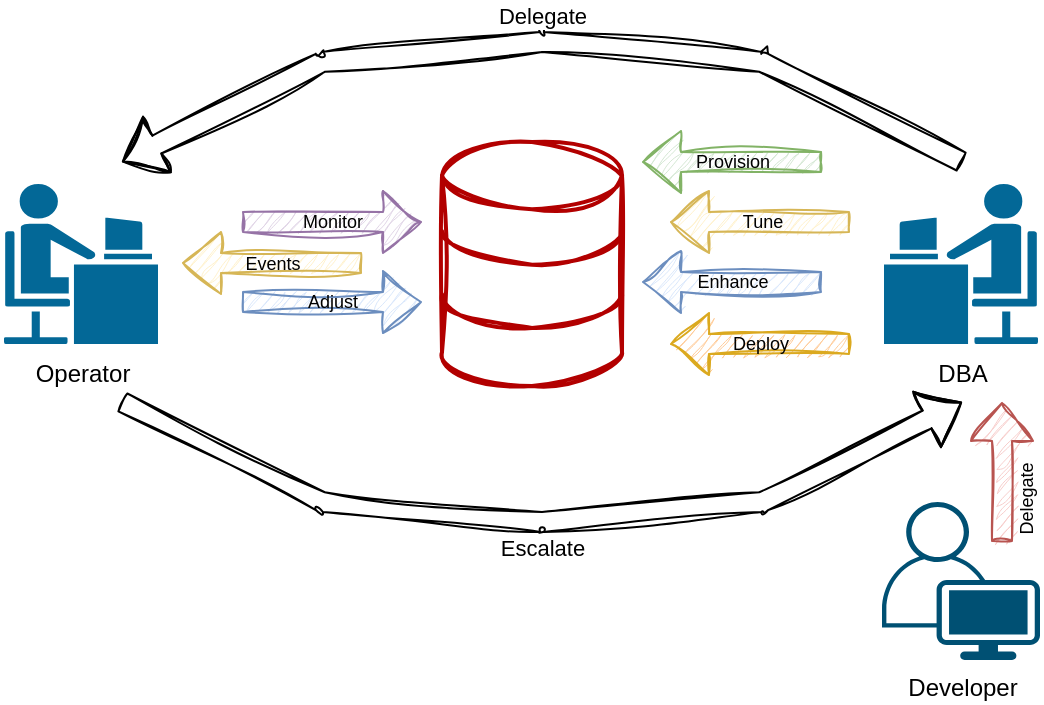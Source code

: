 <mxfile version="21.2.8" type="device">
  <diagram name="Page-1" id="fiCS-p-slK5DmfuAgeSe">
    <mxGraphModel dx="1294" dy="854" grid="1" gridSize="10" guides="1" tooltips="1" connect="1" arrows="1" fold="1" page="1" pageScale="1" pageWidth="827" pageHeight="1169" math="0" shadow="0">
      <root>
        <mxCell id="0" />
        <mxCell id="1" parent="0" />
        <mxCell id="hNvucrOzR6A-yNgl_uH8-7" value="Operator" style="shape=mxgraph.cisco.people.androgenous_person;html=1;pointerEvents=1;dashed=0;fillColor=#036897;strokeColor=#ffffff;strokeWidth=2;verticalLabelPosition=bottom;verticalAlign=top;align=center;outlineConnect=0;" vertex="1" parent="1">
          <mxGeometry x="154" y="120" width="79" height="82" as="geometry" />
        </mxCell>
        <mxCell id="hNvucrOzR6A-yNgl_uH8-8" value="DBA" style="shape=mxgraph.cisco.people.androgenous_person;html=1;pointerEvents=1;dashed=0;fillColor=#036897;strokeColor=#ffffff;strokeWidth=2;verticalLabelPosition=bottom;verticalAlign=top;align=center;outlineConnect=0;flipH=1;" vertex="1" parent="1">
          <mxGeometry x="594" y="120" width="79" height="82" as="geometry" />
        </mxCell>
        <mxCell id="hNvucrOzR6A-yNgl_uH8-9" value="Developer" style="points=[[0.35,0,0],[0.98,0.51,0],[1,0.71,0],[0.67,1,0],[0,0.795,0],[0,0.65,0]];verticalLabelPosition=bottom;sketch=0;html=1;verticalAlign=top;aspect=fixed;align=center;pointerEvents=1;shape=mxgraph.cisco19.user;fillColor=#005073;strokeColor=none;" vertex="1" parent="1">
          <mxGeometry x="594" y="280" width="79" height="79" as="geometry" />
        </mxCell>
        <mxCell id="hNvucrOzR6A-yNgl_uH8-10" value="" style="html=1;verticalLabelPosition=bottom;align=center;labelBackgroundColor=#ffffff;verticalAlign=top;strokeWidth=2;strokeColor=#B20000;shadow=0;dashed=0;shape=mxgraph.ios7.icons.data;fillColor=none;fontColor=#ffffff;sketch=1;curveFitting=1;jiggle=2;" vertex="1" parent="1">
          <mxGeometry x="374" y="100" width="90" height="122" as="geometry" />
        </mxCell>
        <mxCell id="hNvucrOzR6A-yNgl_uH8-11" value="&lt;font style=&quot;font-size: 9px;&quot;&gt;Monitor&lt;/font&gt;" style="shape=flexArrow;endArrow=classic;html=1;rounded=0;sketch=1;curveFitting=1;jiggle=2;fontSize=9;labelBackgroundColor=none;fillColor=#e1d5e7;strokeColor=#9673a6;" edge="1" parent="1">
          <mxGeometry width="50" height="50" relative="1" as="geometry">
            <mxPoint x="274" y="140" as="sourcePoint" />
            <mxPoint x="364" y="140" as="targetPoint" />
            <Array as="points" />
          </mxGeometry>
        </mxCell>
        <mxCell id="hNvucrOzR6A-yNgl_uH8-12" value="&lt;font style=&quot;font-size: 9px;&quot;&gt;Events&lt;/font&gt;" style="shape=flexArrow;endArrow=classic;html=1;rounded=0;sketch=1;curveFitting=1;jiggle=2;fillColor=#fff2cc;strokeColor=#d6b656;fontSize=9;labelBackgroundColor=none;" edge="1" parent="1">
          <mxGeometry width="50" height="50" relative="1" as="geometry">
            <mxPoint x="334" y="160.5" as="sourcePoint" />
            <mxPoint x="244" y="160.5" as="targetPoint" />
            <Array as="points" />
          </mxGeometry>
        </mxCell>
        <mxCell id="hNvucrOzR6A-yNgl_uH8-13" value="&lt;font style=&quot;font-size: 9px;&quot;&gt;Adjust&lt;/font&gt;" style="shape=flexArrow;endArrow=classic;html=1;rounded=0;sketch=1;curveFitting=1;jiggle=2;fillColor=#dae8fc;strokeColor=#6c8ebf;fontSize=9;labelBackgroundColor=none;" edge="1" parent="1">
          <mxGeometry width="50" height="50" relative="1" as="geometry">
            <mxPoint x="274" y="180" as="sourcePoint" />
            <mxPoint x="364" y="180" as="targetPoint" />
            <Array as="points" />
          </mxGeometry>
        </mxCell>
        <mxCell id="hNvucrOzR6A-yNgl_uH8-14" value="&lt;font style=&quot;font-size: 9px;&quot;&gt;Provision&lt;/font&gt;" style="shape=flexArrow;endArrow=classic;html=1;rounded=0;sketch=1;curveFitting=1;jiggle=2;fillColor=#d5e8d4;strokeColor=#82b366;fontSize=9;labelBackgroundColor=none;" edge="1" parent="1">
          <mxGeometry width="50" height="50" relative="1" as="geometry">
            <mxPoint x="564" y="110" as="sourcePoint" />
            <mxPoint x="474" y="110" as="targetPoint" />
            <Array as="points" />
          </mxGeometry>
        </mxCell>
        <mxCell id="hNvucrOzR6A-yNgl_uH8-15" value="&lt;font style=&quot;font-size: 9px;&quot;&gt;Tune&lt;/font&gt;" style="shape=flexArrow;endArrow=classic;html=1;rounded=0;sketch=1;curveFitting=1;jiggle=2;fillColor=#fff2cc;strokeColor=#d6b656;fontSize=9;labelBackgroundColor=none;" edge="1" parent="1">
          <mxGeometry x="-0.022" width="50" height="50" relative="1" as="geometry">
            <mxPoint x="578" y="140" as="sourcePoint" />
            <mxPoint x="488" y="140" as="targetPoint" />
            <Array as="points" />
            <mxPoint as="offset" />
          </mxGeometry>
        </mxCell>
        <mxCell id="hNvucrOzR6A-yNgl_uH8-17" value="&lt;font style=&quot;font-size: 9px;&quot;&gt;Enhance&lt;br&gt;&lt;/font&gt;" style="shape=flexArrow;endArrow=classic;html=1;rounded=0;sketch=1;curveFitting=1;jiggle=2;fillColor=#dae8fc;strokeColor=#6c8ebf;fontSize=9;labelBackgroundColor=none;" edge="1" parent="1">
          <mxGeometry width="50" height="50" relative="1" as="geometry">
            <mxPoint x="564" y="170" as="sourcePoint" />
            <mxPoint x="474" y="170" as="targetPoint" />
            <Array as="points" />
          </mxGeometry>
        </mxCell>
        <mxCell id="hNvucrOzR6A-yNgl_uH8-18" value="&lt;font style=&quot;font-size: 9px;&quot;&gt;Deploy&lt;br&gt;&lt;/font&gt;" style="shape=flexArrow;endArrow=classic;html=1;rounded=0;sketch=1;curveFitting=1;jiggle=2;fillColor=#ffcc99;strokeColor=#dba91f;fontSize=9;labelBackgroundColor=none;" edge="1" parent="1">
          <mxGeometry width="50" height="50" relative="1" as="geometry">
            <mxPoint x="578" y="201" as="sourcePoint" />
            <mxPoint x="488" y="201" as="targetPoint" />
            <Array as="points" />
          </mxGeometry>
        </mxCell>
        <mxCell id="hNvucrOzR6A-yNgl_uH8-19" value="Delegate" style="shape=flexArrow;endArrow=classic;html=1;rounded=1;sketch=1;curveFitting=1;jiggle=2;verticalAlign=bottom;horizontal=1;labelPosition=center;verticalLabelPosition=top;align=center;spacingBottom=4;" edge="1" parent="1">
          <mxGeometry width="50" height="50" relative="1" as="geometry">
            <mxPoint x="634" y="110" as="sourcePoint" />
            <mxPoint x="214" y="110" as="targetPoint" />
            <Array as="points">
              <mxPoint x="534" y="60" />
              <mxPoint x="424" y="50" />
              <mxPoint x="314" y="60" />
            </Array>
          </mxGeometry>
        </mxCell>
        <mxCell id="hNvucrOzR6A-yNgl_uH8-20" value="Escalate" style="shape=flexArrow;endArrow=classic;html=1;rounded=1;sketch=1;curveFitting=1;jiggle=2;labelPosition=center;verticalLabelPosition=bottom;align=center;verticalAlign=top;" edge="1" parent="1">
          <mxGeometry width="50" height="50" relative="1" as="geometry">
            <mxPoint x="214" y="230" as="sourcePoint" />
            <mxPoint x="634" y="230" as="targetPoint" />
            <Array as="points">
              <mxPoint x="314" y="280" />
              <mxPoint x="424" y="290" />
              <mxPoint x="534" y="280" />
            </Array>
          </mxGeometry>
        </mxCell>
        <mxCell id="hNvucrOzR6A-yNgl_uH8-22" value="" style="shape=flexArrow;endArrow=classic;html=1;rounded=0;sketch=1;curveFitting=1;jiggle=2;fillColor=#f8cecc;strokeColor=#b85450;" edge="1" parent="1">
          <mxGeometry width="50" height="50" relative="1" as="geometry">
            <mxPoint x="654" y="300" as="sourcePoint" />
            <mxPoint x="654" y="230" as="targetPoint" />
          </mxGeometry>
        </mxCell>
        <mxCell id="hNvucrOzR6A-yNgl_uH8-23" value="Delegate" style="edgeLabel;html=1;align=center;verticalAlign=top;resizable=0;points=[];rotation=-90;labelBackgroundColor=none;fontSize=9;labelPosition=center;verticalLabelPosition=bottom;" vertex="1" connectable="0" parent="hNvucrOzR6A-yNgl_uH8-22">
          <mxGeometry x="-0.4" relative="1" as="geometry">
            <mxPoint as="offset" />
          </mxGeometry>
        </mxCell>
      </root>
    </mxGraphModel>
  </diagram>
</mxfile>
